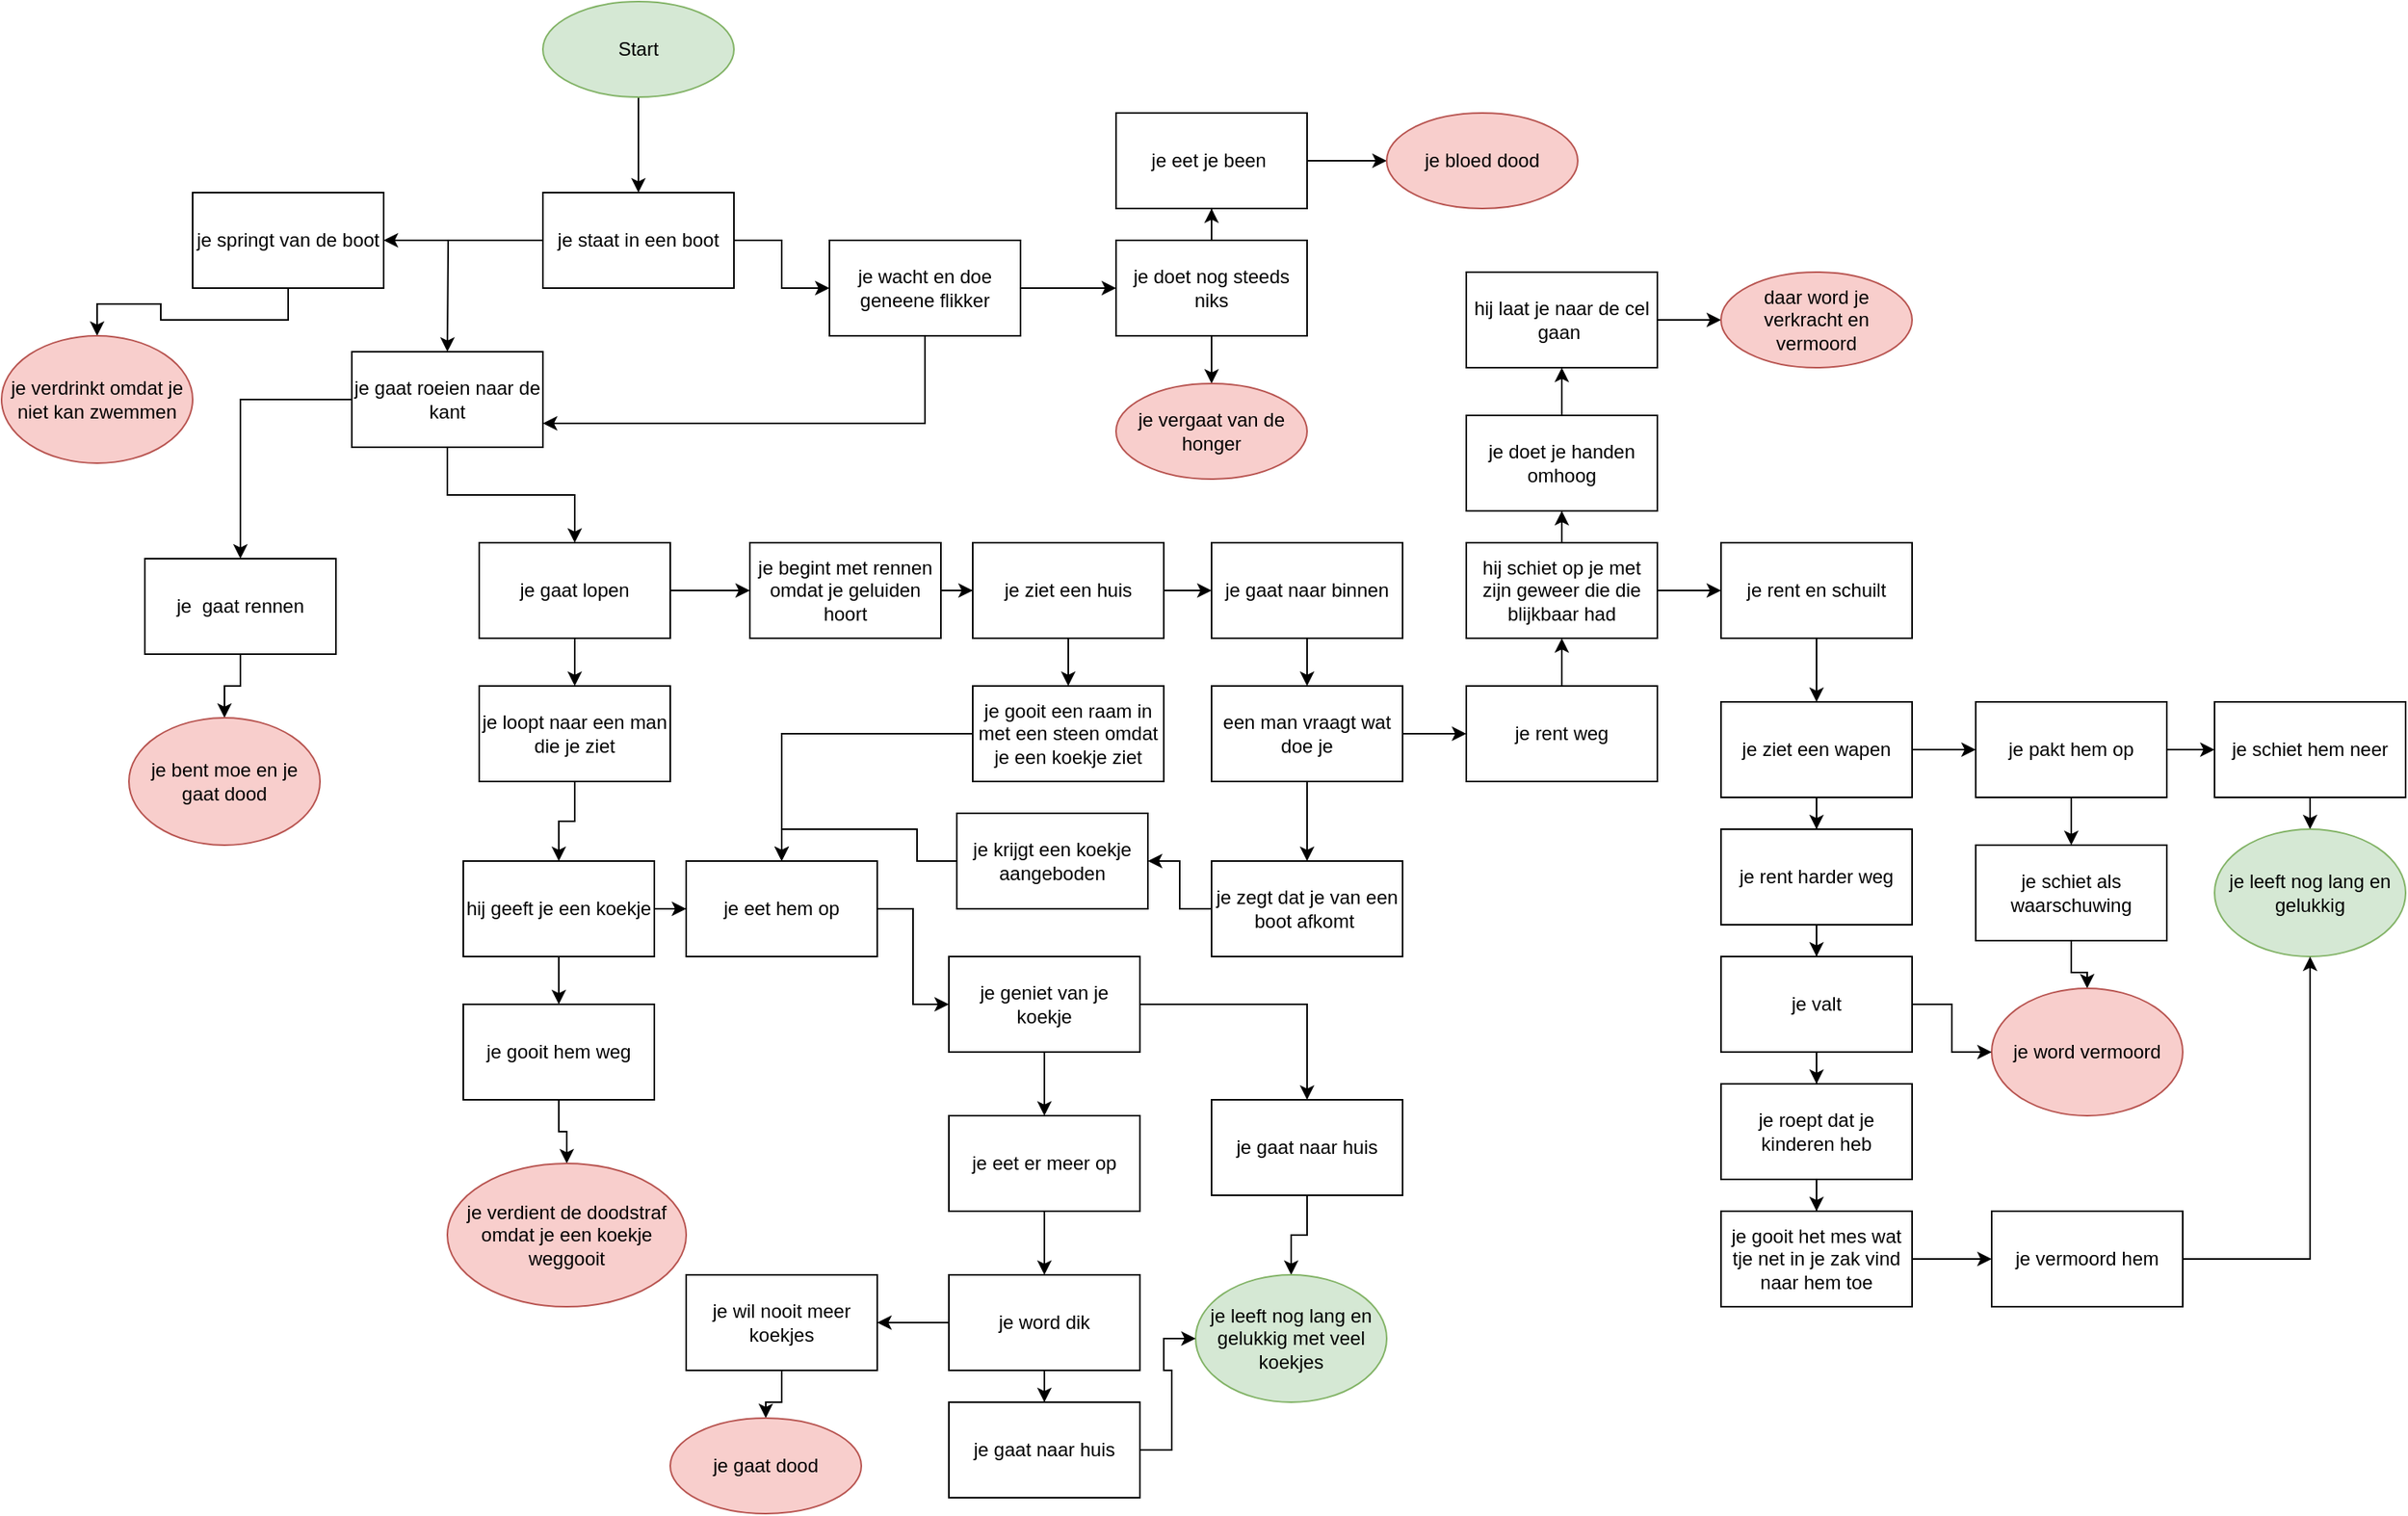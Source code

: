 <mxfile version="11.2.8" type="onedrive" pages="1"><diagram id="bWThTXqueJJBBncWRQGA" name="Page-1"><mxGraphModel dx="1188" dy="641" grid="1" gridSize="10" guides="1" tooltips="1" connect="1" arrows="1" fold="1" page="1" pageScale="1" pageWidth="827" pageHeight="1169" math="0" shadow="0"><root><mxCell id="0"/><mxCell id="1" parent="0"/><mxCell id="N_H2T6Fan530oF3pNaS5-6" style="edgeStyle=orthogonalEdgeStyle;rounded=0;orthogonalLoop=1;jettySize=auto;html=1;exitX=0.5;exitY=1;exitDx=0;exitDy=0;entryX=0.5;entryY=0;entryDx=0;entryDy=0;" edge="1" parent="1" source="N_H2T6Fan530oF3pNaS5-1" target="N_H2T6Fan530oF3pNaS5-2"><mxGeometry relative="1" as="geometry"/></mxCell><mxCell id="N_H2T6Fan530oF3pNaS5-1" value="Start" style="ellipse;whiteSpace=wrap;html=1;fontFamily=Helvetica;fontSize=12;fontColor=#000000;align=center;strokeColor=#82b366;fillColor=#d5e8d4;" vertex="1" parent="1"><mxGeometry x="360" y="10" width="120" height="60" as="geometry"/></mxCell><mxCell id="N_H2T6Fan530oF3pNaS5-10" style="edgeStyle=orthogonalEdgeStyle;rounded=0;orthogonalLoop=1;jettySize=auto;html=1;" edge="1" parent="1" source="N_H2T6Fan530oF3pNaS5-2" target="N_H2T6Fan530oF3pNaS5-11"><mxGeometry relative="1" as="geometry"><mxPoint x="520" y="240" as="targetPoint"/></mxGeometry></mxCell><mxCell id="N_H2T6Fan530oF3pNaS5-12" style="edgeStyle=orthogonalEdgeStyle;rounded=0;orthogonalLoop=1;jettySize=auto;html=1;" edge="1" parent="1" source="N_H2T6Fan530oF3pNaS5-2"><mxGeometry relative="1" as="geometry"><mxPoint x="300" y="230" as="targetPoint"/></mxGeometry></mxCell><mxCell id="N_H2T6Fan530oF3pNaS5-28" style="edgeStyle=orthogonalEdgeStyle;rounded=0;orthogonalLoop=1;jettySize=auto;html=1;" edge="1" parent="1" source="N_H2T6Fan530oF3pNaS5-2" target="N_H2T6Fan530oF3pNaS5-29"><mxGeometry relative="1" as="geometry"><mxPoint x="200" y="160" as="targetPoint"/></mxGeometry></mxCell><mxCell id="N_H2T6Fan530oF3pNaS5-2" value="je staat in een boot" style="rounded=0;whiteSpace=wrap;html=1;" vertex="1" parent="1"><mxGeometry x="360" y="130" width="120" height="60" as="geometry"/></mxCell><mxCell id="N_H2T6Fan530oF3pNaS5-16" style="edgeStyle=orthogonalEdgeStyle;rounded=0;orthogonalLoop=1;jettySize=auto;html=1;entryX=1;entryY=0.75;entryDx=0;entryDy=0;" edge="1" parent="1" source="N_H2T6Fan530oF3pNaS5-11" target="N_H2T6Fan530oF3pNaS5-13"><mxGeometry relative="1" as="geometry"><mxPoint x="600" y="270" as="targetPoint"/><Array as="points"><mxPoint x="600" y="275"/></Array></mxGeometry></mxCell><mxCell id="N_H2T6Fan530oF3pNaS5-19" style="edgeStyle=orthogonalEdgeStyle;rounded=0;orthogonalLoop=1;jettySize=auto;html=1;" edge="1" parent="1" source="N_H2T6Fan530oF3pNaS5-11" target="N_H2T6Fan530oF3pNaS5-20"><mxGeometry relative="1" as="geometry"><mxPoint x="710" y="190" as="targetPoint"/></mxGeometry></mxCell><mxCell id="N_H2T6Fan530oF3pNaS5-11" value="je wacht en doe geneene flikker" style="rounded=0;whiteSpace=wrap;html=1;" vertex="1" parent="1"><mxGeometry x="540" y="160" width="120" height="60" as="geometry"/></mxCell><mxCell id="N_H2T6Fan530oF3pNaS5-32" style="edgeStyle=orthogonalEdgeStyle;rounded=0;orthogonalLoop=1;jettySize=auto;html=1;" edge="1" parent="1" source="N_H2T6Fan530oF3pNaS5-13" target="N_H2T6Fan530oF3pNaS5-33"><mxGeometry relative="1" as="geometry"><mxPoint x="170" y="390" as="targetPoint"/></mxGeometry></mxCell><mxCell id="N_H2T6Fan530oF3pNaS5-34" style="edgeStyle=orthogonalEdgeStyle;rounded=0;orthogonalLoop=1;jettySize=auto;html=1;" edge="1" parent="1" source="N_H2T6Fan530oF3pNaS5-13" target="N_H2T6Fan530oF3pNaS5-35"><mxGeometry relative="1" as="geometry"><mxPoint x="360" y="360" as="targetPoint"/></mxGeometry></mxCell><mxCell id="N_H2T6Fan530oF3pNaS5-13" value="je gaat roeien naar de kant" style="rounded=0;whiteSpace=wrap;html=1;" vertex="1" parent="1"><mxGeometry x="240" y="230" width="120" height="60" as="geometry"/></mxCell><mxCell id="N_H2T6Fan530oF3pNaS5-21" style="edgeStyle=orthogonalEdgeStyle;rounded=0;orthogonalLoop=1;jettySize=auto;html=1;" edge="1" parent="1" source="N_H2T6Fan530oF3pNaS5-20" target="N_H2T6Fan530oF3pNaS5-22"><mxGeometry relative="1" as="geometry"><mxPoint x="780" y="280" as="targetPoint"/></mxGeometry></mxCell><mxCell id="N_H2T6Fan530oF3pNaS5-23" style="edgeStyle=orthogonalEdgeStyle;rounded=0;orthogonalLoop=1;jettySize=auto;html=1;" edge="1" parent="1" source="N_H2T6Fan530oF3pNaS5-20" target="N_H2T6Fan530oF3pNaS5-24"><mxGeometry relative="1" as="geometry"><mxPoint x="780" y="110" as="targetPoint"/></mxGeometry></mxCell><mxCell id="N_H2T6Fan530oF3pNaS5-20" value="je doet nog steeds niks" style="rounded=0;whiteSpace=wrap;html=1;" vertex="1" parent="1"><mxGeometry x="720" y="160" width="120" height="60" as="geometry"/></mxCell><mxCell id="N_H2T6Fan530oF3pNaS5-22" value="je vergaat van de honger" style="ellipse;whiteSpace=wrap;html=1;fontFamily=Helvetica;fontSize=12;fontColor=#000000;align=center;strokeColor=#b85450;fillColor=#f8cecc;" vertex="1" parent="1"><mxGeometry x="720" y="250" width="120" height="60" as="geometry"/></mxCell><mxCell id="N_H2T6Fan530oF3pNaS5-26" style="edgeStyle=orthogonalEdgeStyle;rounded=0;orthogonalLoop=1;jettySize=auto;html=1;" edge="1" parent="1" source="N_H2T6Fan530oF3pNaS5-24" target="N_H2T6Fan530oF3pNaS5-27"><mxGeometry relative="1" as="geometry"><mxPoint x="890" y="110" as="targetPoint"/></mxGeometry></mxCell><mxCell id="N_H2T6Fan530oF3pNaS5-24" value="je eet je been&amp;nbsp;" style="rounded=0;whiteSpace=wrap;html=1;" vertex="1" parent="1"><mxGeometry x="720" y="80" width="120" height="60" as="geometry"/></mxCell><mxCell id="N_H2T6Fan530oF3pNaS5-27" value="je bloed dood" style="ellipse;whiteSpace=wrap;html=1;fontFamily=Helvetica;fontSize=12;fontColor=#000000;align=center;strokeColor=#b85450;fillColor=#f8cecc;" vertex="1" parent="1"><mxGeometry x="890" y="80" width="120" height="60" as="geometry"/></mxCell><mxCell id="N_H2T6Fan530oF3pNaS5-30" style="edgeStyle=orthogonalEdgeStyle;rounded=0;orthogonalLoop=1;jettySize=auto;html=1;" edge="1" parent="1" source="N_H2T6Fan530oF3pNaS5-29" target="N_H2T6Fan530oF3pNaS5-31"><mxGeometry relative="1" as="geometry"><mxPoint x="90" y="220" as="targetPoint"/></mxGeometry></mxCell><mxCell id="N_H2T6Fan530oF3pNaS5-29" value="je springt van de boot" style="rounded=0;whiteSpace=wrap;html=1;" vertex="1" parent="1"><mxGeometry x="140" y="130" width="120" height="60" as="geometry"/></mxCell><mxCell id="N_H2T6Fan530oF3pNaS5-31" value="je verdrinkt omdat je niet kan zwemmen" style="ellipse;whiteSpace=wrap;html=1;fillColor=#f8cecc;strokeColor=#b85450;" vertex="1" parent="1"><mxGeometry x="20" y="220" width="120" height="80" as="geometry"/></mxCell><mxCell id="N_H2T6Fan530oF3pNaS5-36" style="edgeStyle=orthogonalEdgeStyle;rounded=0;orthogonalLoop=1;jettySize=auto;html=1;" edge="1" parent="1" source="N_H2T6Fan530oF3pNaS5-33" target="N_H2T6Fan530oF3pNaS5-37"><mxGeometry relative="1" as="geometry"><mxPoint x="160" y="500" as="targetPoint"/></mxGeometry></mxCell><mxCell id="N_H2T6Fan530oF3pNaS5-33" value="je&amp;nbsp; gaat rennen" style="rounded=0;whiteSpace=wrap;html=1;" vertex="1" parent="1"><mxGeometry x="110" y="360" width="120" height="60" as="geometry"/></mxCell><mxCell id="N_H2T6Fan530oF3pNaS5-38" style="edgeStyle=orthogonalEdgeStyle;rounded=0;orthogonalLoop=1;jettySize=auto;html=1;" edge="1" parent="1" source="N_H2T6Fan530oF3pNaS5-35" target="N_H2T6Fan530oF3pNaS5-39"><mxGeometry relative="1" as="geometry"><mxPoint x="380" y="450" as="targetPoint"/></mxGeometry></mxCell><mxCell id="N_H2T6Fan530oF3pNaS5-40" style="edgeStyle=orthogonalEdgeStyle;rounded=0;orthogonalLoop=1;jettySize=auto;html=1;" edge="1" parent="1" source="N_H2T6Fan530oF3pNaS5-35" target="N_H2T6Fan530oF3pNaS5-41"><mxGeometry relative="1" as="geometry"><mxPoint x="520" y="380" as="targetPoint"/></mxGeometry></mxCell><mxCell id="N_H2T6Fan530oF3pNaS5-35" value="je gaat lopen" style="rounded=0;whiteSpace=wrap;html=1;" vertex="1" parent="1"><mxGeometry x="320" y="350" width="120" height="60" as="geometry"/></mxCell><mxCell id="N_H2T6Fan530oF3pNaS5-37" value="je bent moe en je gaat dood" style="ellipse;whiteSpace=wrap;html=1;fillColor=#f8cecc;strokeColor=#b85450;" vertex="1" parent="1"><mxGeometry x="100" y="460" width="120" height="80" as="geometry"/></mxCell><mxCell id="N_H2T6Fan530oF3pNaS5-42" style="edgeStyle=orthogonalEdgeStyle;rounded=0;orthogonalLoop=1;jettySize=auto;html=1;" edge="1" parent="1" source="N_H2T6Fan530oF3pNaS5-39" target="N_H2T6Fan530oF3pNaS5-43"><mxGeometry relative="1" as="geometry"><mxPoint x="370" y="580" as="targetPoint"/></mxGeometry></mxCell><mxCell id="N_H2T6Fan530oF3pNaS5-39" value="je loopt naar een man die je ziet" style="rounded=0;whiteSpace=wrap;html=1;" vertex="1" parent="1"><mxGeometry x="320" y="440" width="120" height="60" as="geometry"/></mxCell><mxCell id="N_H2T6Fan530oF3pNaS5-48" style="edgeStyle=orthogonalEdgeStyle;rounded=0;orthogonalLoop=1;jettySize=auto;html=1;" edge="1" parent="1" source="N_H2T6Fan530oF3pNaS5-41" target="N_H2T6Fan530oF3pNaS5-49"><mxGeometry relative="1" as="geometry"><mxPoint x="690" y="380" as="targetPoint"/></mxGeometry></mxCell><mxCell id="N_H2T6Fan530oF3pNaS5-41" value="je begint met rennen omdat je geluiden hoort" style="rounded=0;whiteSpace=wrap;html=1;" vertex="1" parent="1"><mxGeometry x="490" y="350" width="120" height="60" as="geometry"/></mxCell><mxCell id="N_H2T6Fan530oF3pNaS5-44" style="edgeStyle=orthogonalEdgeStyle;rounded=0;orthogonalLoop=1;jettySize=auto;html=1;" edge="1" parent="1" source="N_H2T6Fan530oF3pNaS5-43" target="N_H2T6Fan530oF3pNaS5-45"><mxGeometry relative="1" as="geometry"><mxPoint x="500" y="580" as="targetPoint"/></mxGeometry></mxCell><mxCell id="N_H2T6Fan530oF3pNaS5-46" style="edgeStyle=orthogonalEdgeStyle;rounded=0;orthogonalLoop=1;jettySize=auto;html=1;" edge="1" parent="1" source="N_H2T6Fan530oF3pNaS5-43" target="N_H2T6Fan530oF3pNaS5-47"><mxGeometry relative="1" as="geometry"><mxPoint x="370" y="670" as="targetPoint"/></mxGeometry></mxCell><mxCell id="N_H2T6Fan530oF3pNaS5-43" value="hij geeft je een koekje" style="rounded=0;whiteSpace=wrap;html=1;" vertex="1" parent="1"><mxGeometry x="310" y="550" width="120" height="60" as="geometry"/></mxCell><mxCell id="N_H2T6Fan530oF3pNaS5-103" style="edgeStyle=orthogonalEdgeStyle;rounded=0;orthogonalLoop=1;jettySize=auto;html=1;" edge="1" parent="1" source="N_H2T6Fan530oF3pNaS5-45" target="N_H2T6Fan530oF3pNaS5-104"><mxGeometry relative="1" as="geometry"><mxPoint x="510" y="640" as="targetPoint"/></mxGeometry></mxCell><mxCell id="N_H2T6Fan530oF3pNaS5-45" value="je eet hem op" style="rounded=0;whiteSpace=wrap;html=1;" vertex="1" parent="1"><mxGeometry x="450" y="550" width="120" height="60" as="geometry"/></mxCell><mxCell id="N_H2T6Fan530oF3pNaS5-101" style="edgeStyle=orthogonalEdgeStyle;rounded=0;orthogonalLoop=1;jettySize=auto;html=1;" edge="1" parent="1" source="N_H2T6Fan530oF3pNaS5-47" target="N_H2T6Fan530oF3pNaS5-102"><mxGeometry relative="1" as="geometry"><mxPoint x="370" y="750" as="targetPoint"/></mxGeometry></mxCell><mxCell id="N_H2T6Fan530oF3pNaS5-47" value="je gooit hem weg" style="rounded=0;whiteSpace=wrap;html=1;" vertex="1" parent="1"><mxGeometry x="310" y="640" width="120" height="60" as="geometry"/></mxCell><mxCell id="N_H2T6Fan530oF3pNaS5-50" style="edgeStyle=orthogonalEdgeStyle;rounded=0;orthogonalLoop=1;jettySize=auto;html=1;" edge="1" parent="1" source="N_H2T6Fan530oF3pNaS5-49" target="N_H2T6Fan530oF3pNaS5-51"><mxGeometry relative="1" as="geometry"><mxPoint x="840" y="380" as="targetPoint"/></mxGeometry></mxCell><mxCell id="N_H2T6Fan530oF3pNaS5-52" style="edgeStyle=orthogonalEdgeStyle;rounded=0;orthogonalLoop=1;jettySize=auto;html=1;" edge="1" parent="1" source="N_H2T6Fan530oF3pNaS5-49" target="N_H2T6Fan530oF3pNaS5-53"><mxGeometry relative="1" as="geometry"><mxPoint x="690" y="470" as="targetPoint"/></mxGeometry></mxCell><mxCell id="N_H2T6Fan530oF3pNaS5-49" value="je ziet een huis" style="rounded=0;whiteSpace=wrap;html=1;" vertex="1" parent="1"><mxGeometry x="630" y="350" width="120" height="60" as="geometry"/></mxCell><mxCell id="N_H2T6Fan530oF3pNaS5-55" style="edgeStyle=orthogonalEdgeStyle;rounded=0;orthogonalLoop=1;jettySize=auto;html=1;" edge="1" parent="1" source="N_H2T6Fan530oF3pNaS5-51" target="N_H2T6Fan530oF3pNaS5-56"><mxGeometry relative="1" as="geometry"><mxPoint x="840" y="440" as="targetPoint"/></mxGeometry></mxCell><mxCell id="N_H2T6Fan530oF3pNaS5-51" value="je gaat naar binnen" style="rounded=0;whiteSpace=wrap;html=1;" vertex="1" parent="1"><mxGeometry x="780" y="350" width="120" height="60" as="geometry"/></mxCell><mxCell id="N_H2T6Fan530oF3pNaS5-54" style="edgeStyle=orthogonalEdgeStyle;rounded=0;orthogonalLoop=1;jettySize=auto;html=1;" edge="1" parent="1" source="N_H2T6Fan530oF3pNaS5-53" target="N_H2T6Fan530oF3pNaS5-45"><mxGeometry relative="1" as="geometry"/></mxCell><mxCell id="N_H2T6Fan530oF3pNaS5-53" value="je gooit een raam in met een steen omdat je een koekje ziet" style="rounded=0;whiteSpace=wrap;html=1;" vertex="1" parent="1"><mxGeometry x="630" y="440" width="120" height="60" as="geometry"/></mxCell><mxCell id="N_H2T6Fan530oF3pNaS5-57" style="edgeStyle=orthogonalEdgeStyle;rounded=0;orthogonalLoop=1;jettySize=auto;html=1;" edge="1" parent="1" source="N_H2T6Fan530oF3pNaS5-56" target="N_H2T6Fan530oF3pNaS5-58"><mxGeometry relative="1" as="geometry"><mxPoint x="950" y="470" as="targetPoint"/></mxGeometry></mxCell><mxCell id="N_H2T6Fan530oF3pNaS5-59" style="edgeStyle=orthogonalEdgeStyle;rounded=0;orthogonalLoop=1;jettySize=auto;html=1;" edge="1" parent="1" source="N_H2T6Fan530oF3pNaS5-56" target="N_H2T6Fan530oF3pNaS5-60"><mxGeometry relative="1" as="geometry"><mxPoint x="840" y="580" as="targetPoint"/></mxGeometry></mxCell><mxCell id="N_H2T6Fan530oF3pNaS5-56" value="een man vraagt wat doe je" style="rounded=0;whiteSpace=wrap;html=1;" vertex="1" parent="1"><mxGeometry x="780" y="440" width="120" height="60" as="geometry"/></mxCell><mxCell id="N_H2T6Fan530oF3pNaS5-65" style="edgeStyle=orthogonalEdgeStyle;rounded=0;orthogonalLoop=1;jettySize=auto;html=1;" edge="1" parent="1" source="N_H2T6Fan530oF3pNaS5-58" target="N_H2T6Fan530oF3pNaS5-66"><mxGeometry relative="1" as="geometry"><mxPoint x="1000" y="390" as="targetPoint"/></mxGeometry></mxCell><mxCell id="N_H2T6Fan530oF3pNaS5-58" value="je rent weg" style="rounded=0;whiteSpace=wrap;html=1;" vertex="1" parent="1"><mxGeometry x="940" y="440" width="120" height="60" as="geometry"/></mxCell><mxCell id="N_H2T6Fan530oF3pNaS5-122" style="edgeStyle=orthogonalEdgeStyle;rounded=0;orthogonalLoop=1;jettySize=auto;html=1;" edge="1" parent="1" source="N_H2T6Fan530oF3pNaS5-60" target="N_H2T6Fan530oF3pNaS5-123"><mxGeometry relative="1" as="geometry"><mxPoint x="740" y="550" as="targetPoint"/></mxGeometry></mxCell><mxCell id="N_H2T6Fan530oF3pNaS5-60" value="je zegt dat je van een boot afkomt&amp;nbsp;" style="rounded=0;whiteSpace=wrap;html=1;" vertex="1" parent="1"><mxGeometry x="780" y="550" width="120" height="60" as="geometry"/></mxCell><mxCell id="N_H2T6Fan530oF3pNaS5-67" style="edgeStyle=orthogonalEdgeStyle;rounded=0;orthogonalLoop=1;jettySize=auto;html=1;" edge="1" parent="1" source="N_H2T6Fan530oF3pNaS5-66" target="N_H2T6Fan530oF3pNaS5-68"><mxGeometry relative="1" as="geometry"><mxPoint x="1000" y="310" as="targetPoint"/></mxGeometry></mxCell><mxCell id="N_H2T6Fan530oF3pNaS5-69" style="edgeStyle=orthogonalEdgeStyle;rounded=0;orthogonalLoop=1;jettySize=auto;html=1;" edge="1" parent="1" source="N_H2T6Fan530oF3pNaS5-66" target="N_H2T6Fan530oF3pNaS5-70"><mxGeometry relative="1" as="geometry"><mxPoint x="1120" y="380" as="targetPoint"/></mxGeometry></mxCell><mxCell id="N_H2T6Fan530oF3pNaS5-66" value="hij schiet op je met zijn geweer die die blijkbaar had" style="rounded=0;whiteSpace=wrap;html=1;" vertex="1" parent="1"><mxGeometry x="940" y="350" width="120" height="60" as="geometry"/></mxCell><mxCell id="N_H2T6Fan530oF3pNaS5-87" style="edgeStyle=orthogonalEdgeStyle;rounded=0;orthogonalLoop=1;jettySize=auto;html=1;" edge="1" parent="1" source="N_H2T6Fan530oF3pNaS5-68" target="N_H2T6Fan530oF3pNaS5-88"><mxGeometry relative="1" as="geometry"><mxPoint x="1000" y="210" as="targetPoint"/></mxGeometry></mxCell><mxCell id="N_H2T6Fan530oF3pNaS5-68" value="je doet je handen omhoog" style="rounded=0;whiteSpace=wrap;html=1;" vertex="1" parent="1"><mxGeometry x="940" y="270" width="120" height="60" as="geometry"/></mxCell><mxCell id="N_H2T6Fan530oF3pNaS5-71" style="edgeStyle=orthogonalEdgeStyle;rounded=0;orthogonalLoop=1;jettySize=auto;html=1;" edge="1" parent="1" source="N_H2T6Fan530oF3pNaS5-70" target="N_H2T6Fan530oF3pNaS5-72"><mxGeometry relative="1" as="geometry"><mxPoint x="1160" y="480" as="targetPoint"/></mxGeometry></mxCell><mxCell id="N_H2T6Fan530oF3pNaS5-70" value="je rent en schuilt" style="rounded=0;whiteSpace=wrap;html=1;" vertex="1" parent="1"><mxGeometry x="1100" y="350" width="120" height="60" as="geometry"/></mxCell><mxCell id="N_H2T6Fan530oF3pNaS5-73" style="edgeStyle=orthogonalEdgeStyle;rounded=0;orthogonalLoop=1;jettySize=auto;html=1;" edge="1" parent="1" source="N_H2T6Fan530oF3pNaS5-72" target="N_H2T6Fan530oF3pNaS5-74"><mxGeometry relative="1" as="geometry"><mxPoint x="1270" y="480" as="targetPoint"/></mxGeometry></mxCell><mxCell id="N_H2T6Fan530oF3pNaS5-75" style="edgeStyle=orthogonalEdgeStyle;rounded=0;orthogonalLoop=1;jettySize=auto;html=1;" edge="1" parent="1" source="N_H2T6Fan530oF3pNaS5-72" target="N_H2T6Fan530oF3pNaS5-76"><mxGeometry relative="1" as="geometry"><mxPoint x="1160" y="570" as="targetPoint"/></mxGeometry></mxCell><mxCell id="N_H2T6Fan530oF3pNaS5-72" value="je ziet een wapen" style="rounded=0;whiteSpace=wrap;html=1;" vertex="1" parent="1"><mxGeometry x="1100" y="450" width="120" height="60" as="geometry"/></mxCell><mxCell id="N_H2T6Fan530oF3pNaS5-77" style="edgeStyle=orthogonalEdgeStyle;rounded=0;orthogonalLoop=1;jettySize=auto;html=1;" edge="1" parent="1" source="N_H2T6Fan530oF3pNaS5-74" target="N_H2T6Fan530oF3pNaS5-78"><mxGeometry relative="1" as="geometry"><mxPoint x="1440" y="480" as="targetPoint"/></mxGeometry></mxCell><mxCell id="N_H2T6Fan530oF3pNaS5-79" style="edgeStyle=orthogonalEdgeStyle;rounded=0;orthogonalLoop=1;jettySize=auto;html=1;" edge="1" parent="1" source="N_H2T6Fan530oF3pNaS5-74" target="N_H2T6Fan530oF3pNaS5-80"><mxGeometry relative="1" as="geometry"><mxPoint x="1320" y="550" as="targetPoint"/></mxGeometry></mxCell><mxCell id="N_H2T6Fan530oF3pNaS5-74" value="je pakt hem op" style="rounded=0;whiteSpace=wrap;html=1;" vertex="1" parent="1"><mxGeometry x="1260" y="450" width="120" height="60" as="geometry"/></mxCell><mxCell id="N_H2T6Fan530oF3pNaS5-85" style="edgeStyle=orthogonalEdgeStyle;rounded=0;orthogonalLoop=1;jettySize=auto;html=1;" edge="1" parent="1" source="N_H2T6Fan530oF3pNaS5-76" target="N_H2T6Fan530oF3pNaS5-86"><mxGeometry relative="1" as="geometry"><mxPoint x="1160" y="640" as="targetPoint"/></mxGeometry></mxCell><mxCell id="N_H2T6Fan530oF3pNaS5-76" value="je rent harder weg" style="rounded=0;whiteSpace=wrap;html=1;" vertex="1" parent="1"><mxGeometry x="1100" y="530" width="120" height="60" as="geometry"/></mxCell><mxCell id="N_H2T6Fan530oF3pNaS5-81" style="edgeStyle=orthogonalEdgeStyle;rounded=0;orthogonalLoop=1;jettySize=auto;html=1;" edge="1" parent="1" source="N_H2T6Fan530oF3pNaS5-78" target="N_H2T6Fan530oF3pNaS5-82"><mxGeometry relative="1" as="geometry"><mxPoint x="1470" y="540" as="targetPoint"/></mxGeometry></mxCell><mxCell id="N_H2T6Fan530oF3pNaS5-78" value="je schiet hem neer" style="rounded=0;whiteSpace=wrap;html=1;" vertex="1" parent="1"><mxGeometry x="1410" y="450" width="120" height="60" as="geometry"/></mxCell><mxCell id="N_H2T6Fan530oF3pNaS5-83" style="edgeStyle=orthogonalEdgeStyle;rounded=0;orthogonalLoop=1;jettySize=auto;html=1;" edge="1" parent="1" source="N_H2T6Fan530oF3pNaS5-80" target="N_H2T6Fan530oF3pNaS5-84"><mxGeometry relative="1" as="geometry"><mxPoint x="1330" y="670" as="targetPoint"/></mxGeometry></mxCell><mxCell id="N_H2T6Fan530oF3pNaS5-80" value="je schiet als waarschuwing" style="rounded=0;whiteSpace=wrap;html=1;" vertex="1" parent="1"><mxGeometry x="1260" y="540" width="120" height="60" as="geometry"/></mxCell><mxCell id="N_H2T6Fan530oF3pNaS5-82" value="je leeft nog lang en gelukkig" style="ellipse;whiteSpace=wrap;html=1;fillColor=#d5e8d4;strokeColor=#82b366;" vertex="1" parent="1"><mxGeometry x="1410" y="530" width="120" height="80" as="geometry"/></mxCell><mxCell id="N_H2T6Fan530oF3pNaS5-84" value="je word vermoord" style="ellipse;whiteSpace=wrap;html=1;fillColor=#f8cecc;strokeColor=#b85450;" vertex="1" parent="1"><mxGeometry x="1270" y="630" width="120" height="80" as="geometry"/></mxCell><mxCell id="N_H2T6Fan530oF3pNaS5-92" style="edgeStyle=orthogonalEdgeStyle;rounded=0;orthogonalLoop=1;jettySize=auto;html=1;" edge="1" parent="1" source="N_H2T6Fan530oF3pNaS5-86" target="N_H2T6Fan530oF3pNaS5-84"><mxGeometry relative="1" as="geometry"/></mxCell><mxCell id="N_H2T6Fan530oF3pNaS5-93" style="edgeStyle=orthogonalEdgeStyle;rounded=0;orthogonalLoop=1;jettySize=auto;html=1;" edge="1" parent="1" source="N_H2T6Fan530oF3pNaS5-86" target="N_H2T6Fan530oF3pNaS5-94"><mxGeometry relative="1" as="geometry"><mxPoint x="1160" y="710" as="targetPoint"/></mxGeometry></mxCell><mxCell id="N_H2T6Fan530oF3pNaS5-86" value="je valt" style="rounded=0;whiteSpace=wrap;html=1;" vertex="1" parent="1"><mxGeometry x="1100" y="610" width="120" height="60" as="geometry"/></mxCell><mxCell id="N_H2T6Fan530oF3pNaS5-89" style="edgeStyle=orthogonalEdgeStyle;rounded=0;orthogonalLoop=1;jettySize=auto;html=1;" edge="1" parent="1" source="N_H2T6Fan530oF3pNaS5-88" target="N_H2T6Fan530oF3pNaS5-90"><mxGeometry relative="1" as="geometry"><mxPoint x="1130" y="210" as="targetPoint"/></mxGeometry></mxCell><mxCell id="N_H2T6Fan530oF3pNaS5-88" value="hij laat je naar de cel gaan&amp;nbsp;" style="rounded=0;whiteSpace=wrap;html=1;" vertex="1" parent="1"><mxGeometry x="940" y="180" width="120" height="60" as="geometry"/></mxCell><mxCell id="N_H2T6Fan530oF3pNaS5-90" value="daar word je verkracht en vermoord" style="ellipse;whiteSpace=wrap;html=1;fontFamily=Helvetica;fontSize=12;align=center;strokeColor=#b85450;fillColor=#f8cecc;" vertex="1" parent="1"><mxGeometry x="1100" y="180" width="120" height="60" as="geometry"/></mxCell><mxCell id="N_H2T6Fan530oF3pNaS5-95" style="edgeStyle=orthogonalEdgeStyle;rounded=0;orthogonalLoop=1;jettySize=auto;html=1;" edge="1" parent="1" source="N_H2T6Fan530oF3pNaS5-94" target="N_H2T6Fan530oF3pNaS5-96"><mxGeometry relative="1" as="geometry"><mxPoint x="1160" y="800" as="targetPoint"/></mxGeometry></mxCell><mxCell id="N_H2T6Fan530oF3pNaS5-94" value="je roept dat je kinderen heb" style="rounded=0;whiteSpace=wrap;html=1;" vertex="1" parent="1"><mxGeometry x="1100" y="690" width="120" height="60" as="geometry"/></mxCell><mxCell id="N_H2T6Fan530oF3pNaS5-98" style="edgeStyle=orthogonalEdgeStyle;rounded=0;orthogonalLoop=1;jettySize=auto;html=1;" edge="1" parent="1" source="N_H2T6Fan530oF3pNaS5-96" target="N_H2T6Fan530oF3pNaS5-99"><mxGeometry relative="1" as="geometry"><mxPoint x="1330" y="800" as="targetPoint"/></mxGeometry></mxCell><mxCell id="N_H2T6Fan530oF3pNaS5-96" value="je gooit het mes wat tje net in je zak vind naar hem toe" style="rounded=0;whiteSpace=wrap;html=1;" vertex="1" parent="1"><mxGeometry x="1100" y="770" width="120" height="60" as="geometry"/></mxCell><mxCell id="N_H2T6Fan530oF3pNaS5-100" style="edgeStyle=orthogonalEdgeStyle;rounded=0;orthogonalLoop=1;jettySize=auto;html=1;entryX=0.5;entryY=1;entryDx=0;entryDy=0;" edge="1" parent="1" source="N_H2T6Fan530oF3pNaS5-99" target="N_H2T6Fan530oF3pNaS5-82"><mxGeometry relative="1" as="geometry"/></mxCell><mxCell id="N_H2T6Fan530oF3pNaS5-99" value="je vermoord hem" style="rounded=0;whiteSpace=wrap;html=1;" vertex="1" parent="1"><mxGeometry x="1270" y="770" width="120" height="60" as="geometry"/></mxCell><mxCell id="N_H2T6Fan530oF3pNaS5-102" value="je verdient de doodstraf omdat je een koekje weggooit" style="ellipse;whiteSpace=wrap;html=1;fontFamily=Helvetica;fontSize=12;align=center;strokeColor=#b85450;fillColor=#f8cecc;" vertex="1" parent="1"><mxGeometry x="300" y="740" width="150" height="90" as="geometry"/></mxCell><mxCell id="N_H2T6Fan530oF3pNaS5-105" style="edgeStyle=orthogonalEdgeStyle;rounded=0;orthogonalLoop=1;jettySize=auto;html=1;" edge="1" parent="1" source="N_H2T6Fan530oF3pNaS5-104" target="N_H2T6Fan530oF3pNaS5-106"><mxGeometry relative="1" as="geometry"><mxPoint x="800" y="640" as="targetPoint"/></mxGeometry></mxCell><mxCell id="N_H2T6Fan530oF3pNaS5-109" style="edgeStyle=orthogonalEdgeStyle;rounded=0;orthogonalLoop=1;jettySize=auto;html=1;" edge="1" parent="1" source="N_H2T6Fan530oF3pNaS5-104" target="N_H2T6Fan530oF3pNaS5-110"><mxGeometry relative="1" as="geometry"><mxPoint x="675" y="740" as="targetPoint"/></mxGeometry></mxCell><mxCell id="N_H2T6Fan530oF3pNaS5-104" value="je geniet van je koekje" style="rounded=0;whiteSpace=wrap;html=1;" vertex="1" parent="1"><mxGeometry x="615" y="610" width="120" height="60" as="geometry"/></mxCell><mxCell id="N_H2T6Fan530oF3pNaS5-107" style="edgeStyle=orthogonalEdgeStyle;rounded=0;orthogonalLoop=1;jettySize=auto;html=1;" edge="1" parent="1" source="N_H2T6Fan530oF3pNaS5-106" target="N_H2T6Fan530oF3pNaS5-108"><mxGeometry relative="1" as="geometry"><mxPoint x="840" y="810" as="targetPoint"/></mxGeometry></mxCell><mxCell id="N_H2T6Fan530oF3pNaS5-106" value="je gaat naar huis" style="rounded=0;whiteSpace=wrap;html=1;" vertex="1" parent="1"><mxGeometry x="780" y="700" width="120" height="60" as="geometry"/></mxCell><mxCell id="N_H2T6Fan530oF3pNaS5-108" value="je leeft nog lang en gelukkig met veel koekjes" style="ellipse;whiteSpace=wrap;html=1;fillColor=#d5e8d4;strokeColor=#82b366;" vertex="1" parent="1"><mxGeometry x="770" y="810" width="120" height="80" as="geometry"/></mxCell><mxCell id="N_H2T6Fan530oF3pNaS5-111" style="edgeStyle=orthogonalEdgeStyle;rounded=0;orthogonalLoop=1;jettySize=auto;html=1;" edge="1" parent="1" source="N_H2T6Fan530oF3pNaS5-110" target="N_H2T6Fan530oF3pNaS5-112"><mxGeometry relative="1" as="geometry"><mxPoint x="675" y="840" as="targetPoint"/></mxGeometry></mxCell><mxCell id="N_H2T6Fan530oF3pNaS5-110" value="je eet er meer op" style="rounded=0;whiteSpace=wrap;html=1;" vertex="1" parent="1"><mxGeometry x="615" y="710" width="120" height="60" as="geometry"/></mxCell><mxCell id="N_H2T6Fan530oF3pNaS5-113" style="edgeStyle=orthogonalEdgeStyle;rounded=0;orthogonalLoop=1;jettySize=auto;html=1;" edge="1" parent="1" source="N_H2T6Fan530oF3pNaS5-112" target="N_H2T6Fan530oF3pNaS5-114"><mxGeometry relative="1" as="geometry"><mxPoint x="675" y="910" as="targetPoint"/></mxGeometry></mxCell><mxCell id="N_H2T6Fan530oF3pNaS5-116" style="edgeStyle=orthogonalEdgeStyle;rounded=0;orthogonalLoop=1;jettySize=auto;html=1;" edge="1" parent="1" source="N_H2T6Fan530oF3pNaS5-112" target="N_H2T6Fan530oF3pNaS5-117"><mxGeometry relative="1" as="geometry"><mxPoint x="550" y="840" as="targetPoint"/></mxGeometry></mxCell><mxCell id="N_H2T6Fan530oF3pNaS5-112" value="je word dik" style="rounded=0;whiteSpace=wrap;html=1;" vertex="1" parent="1"><mxGeometry x="615" y="810" width="120" height="60" as="geometry"/></mxCell><mxCell id="N_H2T6Fan530oF3pNaS5-115" style="edgeStyle=orthogonalEdgeStyle;rounded=0;orthogonalLoop=1;jettySize=auto;html=1;" edge="1" parent="1" source="N_H2T6Fan530oF3pNaS5-114" target="N_H2T6Fan530oF3pNaS5-108"><mxGeometry relative="1" as="geometry"/></mxCell><mxCell id="N_H2T6Fan530oF3pNaS5-114" value="je gaat naar huis" style="rounded=0;whiteSpace=wrap;html=1;" vertex="1" parent="1"><mxGeometry x="615" y="890" width="120" height="60" as="geometry"/></mxCell><mxCell id="N_H2T6Fan530oF3pNaS5-118" style="edgeStyle=orthogonalEdgeStyle;rounded=0;orthogonalLoop=1;jettySize=auto;html=1;" edge="1" parent="1" source="N_H2T6Fan530oF3pNaS5-117" target="N_H2T6Fan530oF3pNaS5-119"><mxGeometry relative="1" as="geometry"><mxPoint x="500" y="930" as="targetPoint"/></mxGeometry></mxCell><mxCell id="N_H2T6Fan530oF3pNaS5-117" value="je wil nooit meer koekjes" style="rounded=0;whiteSpace=wrap;html=1;" vertex="1" parent="1"><mxGeometry x="450" y="810" width="120" height="60" as="geometry"/></mxCell><mxCell id="N_H2T6Fan530oF3pNaS5-119" value="je gaat dood" style="ellipse;whiteSpace=wrap;html=1;fontFamily=Helvetica;fontSize=12;align=center;strokeColor=#b85450;fillColor=#f8cecc;" vertex="1" parent="1"><mxGeometry x="440" y="900" width="120" height="60" as="geometry"/></mxCell><mxCell id="N_H2T6Fan530oF3pNaS5-124" style="edgeStyle=orthogonalEdgeStyle;rounded=0;orthogonalLoop=1;jettySize=auto;html=1;entryX=0.5;entryY=0;entryDx=0;entryDy=0;" edge="1" parent="1" source="N_H2T6Fan530oF3pNaS5-123" target="N_H2T6Fan530oF3pNaS5-45"><mxGeometry relative="1" as="geometry"/></mxCell><mxCell id="N_H2T6Fan530oF3pNaS5-123" value="je krijgt een koekje aangeboden" style="rounded=0;whiteSpace=wrap;html=1;" vertex="1" parent="1"><mxGeometry x="620" y="520" width="120" height="60" as="geometry"/></mxCell></root></mxGraphModel></diagram></mxfile>